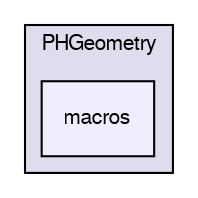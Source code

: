 digraph "/dev/shm/kenichi/update-e1039-doc/e1039-core/packages/PHGeometry/macros" {
  bgcolor=transparent;
  compound=true
  node [ fontsize="10", fontname="FreeSans"];
  edge [ labelfontsize="10", labelfontname="FreeSans"];
  subgraph clusterdir_fc16dea337f884c29c6a7846c3061e86 {
    graph [ bgcolor="#ddddee", pencolor="black", label="PHGeometry" fontname="FreeSans", fontsize="10", URL="dir_fc16dea337f884c29c6a7846c3061e86.html"]
  dir_25d4fd782c23792dda48cffd10f22b57 [shape=box, label="macros", style="filled", fillcolor="#eeeeff", pencolor="black", URL="dir_25d4fd782c23792dda48cffd10f22b57.html"];
  }
}
